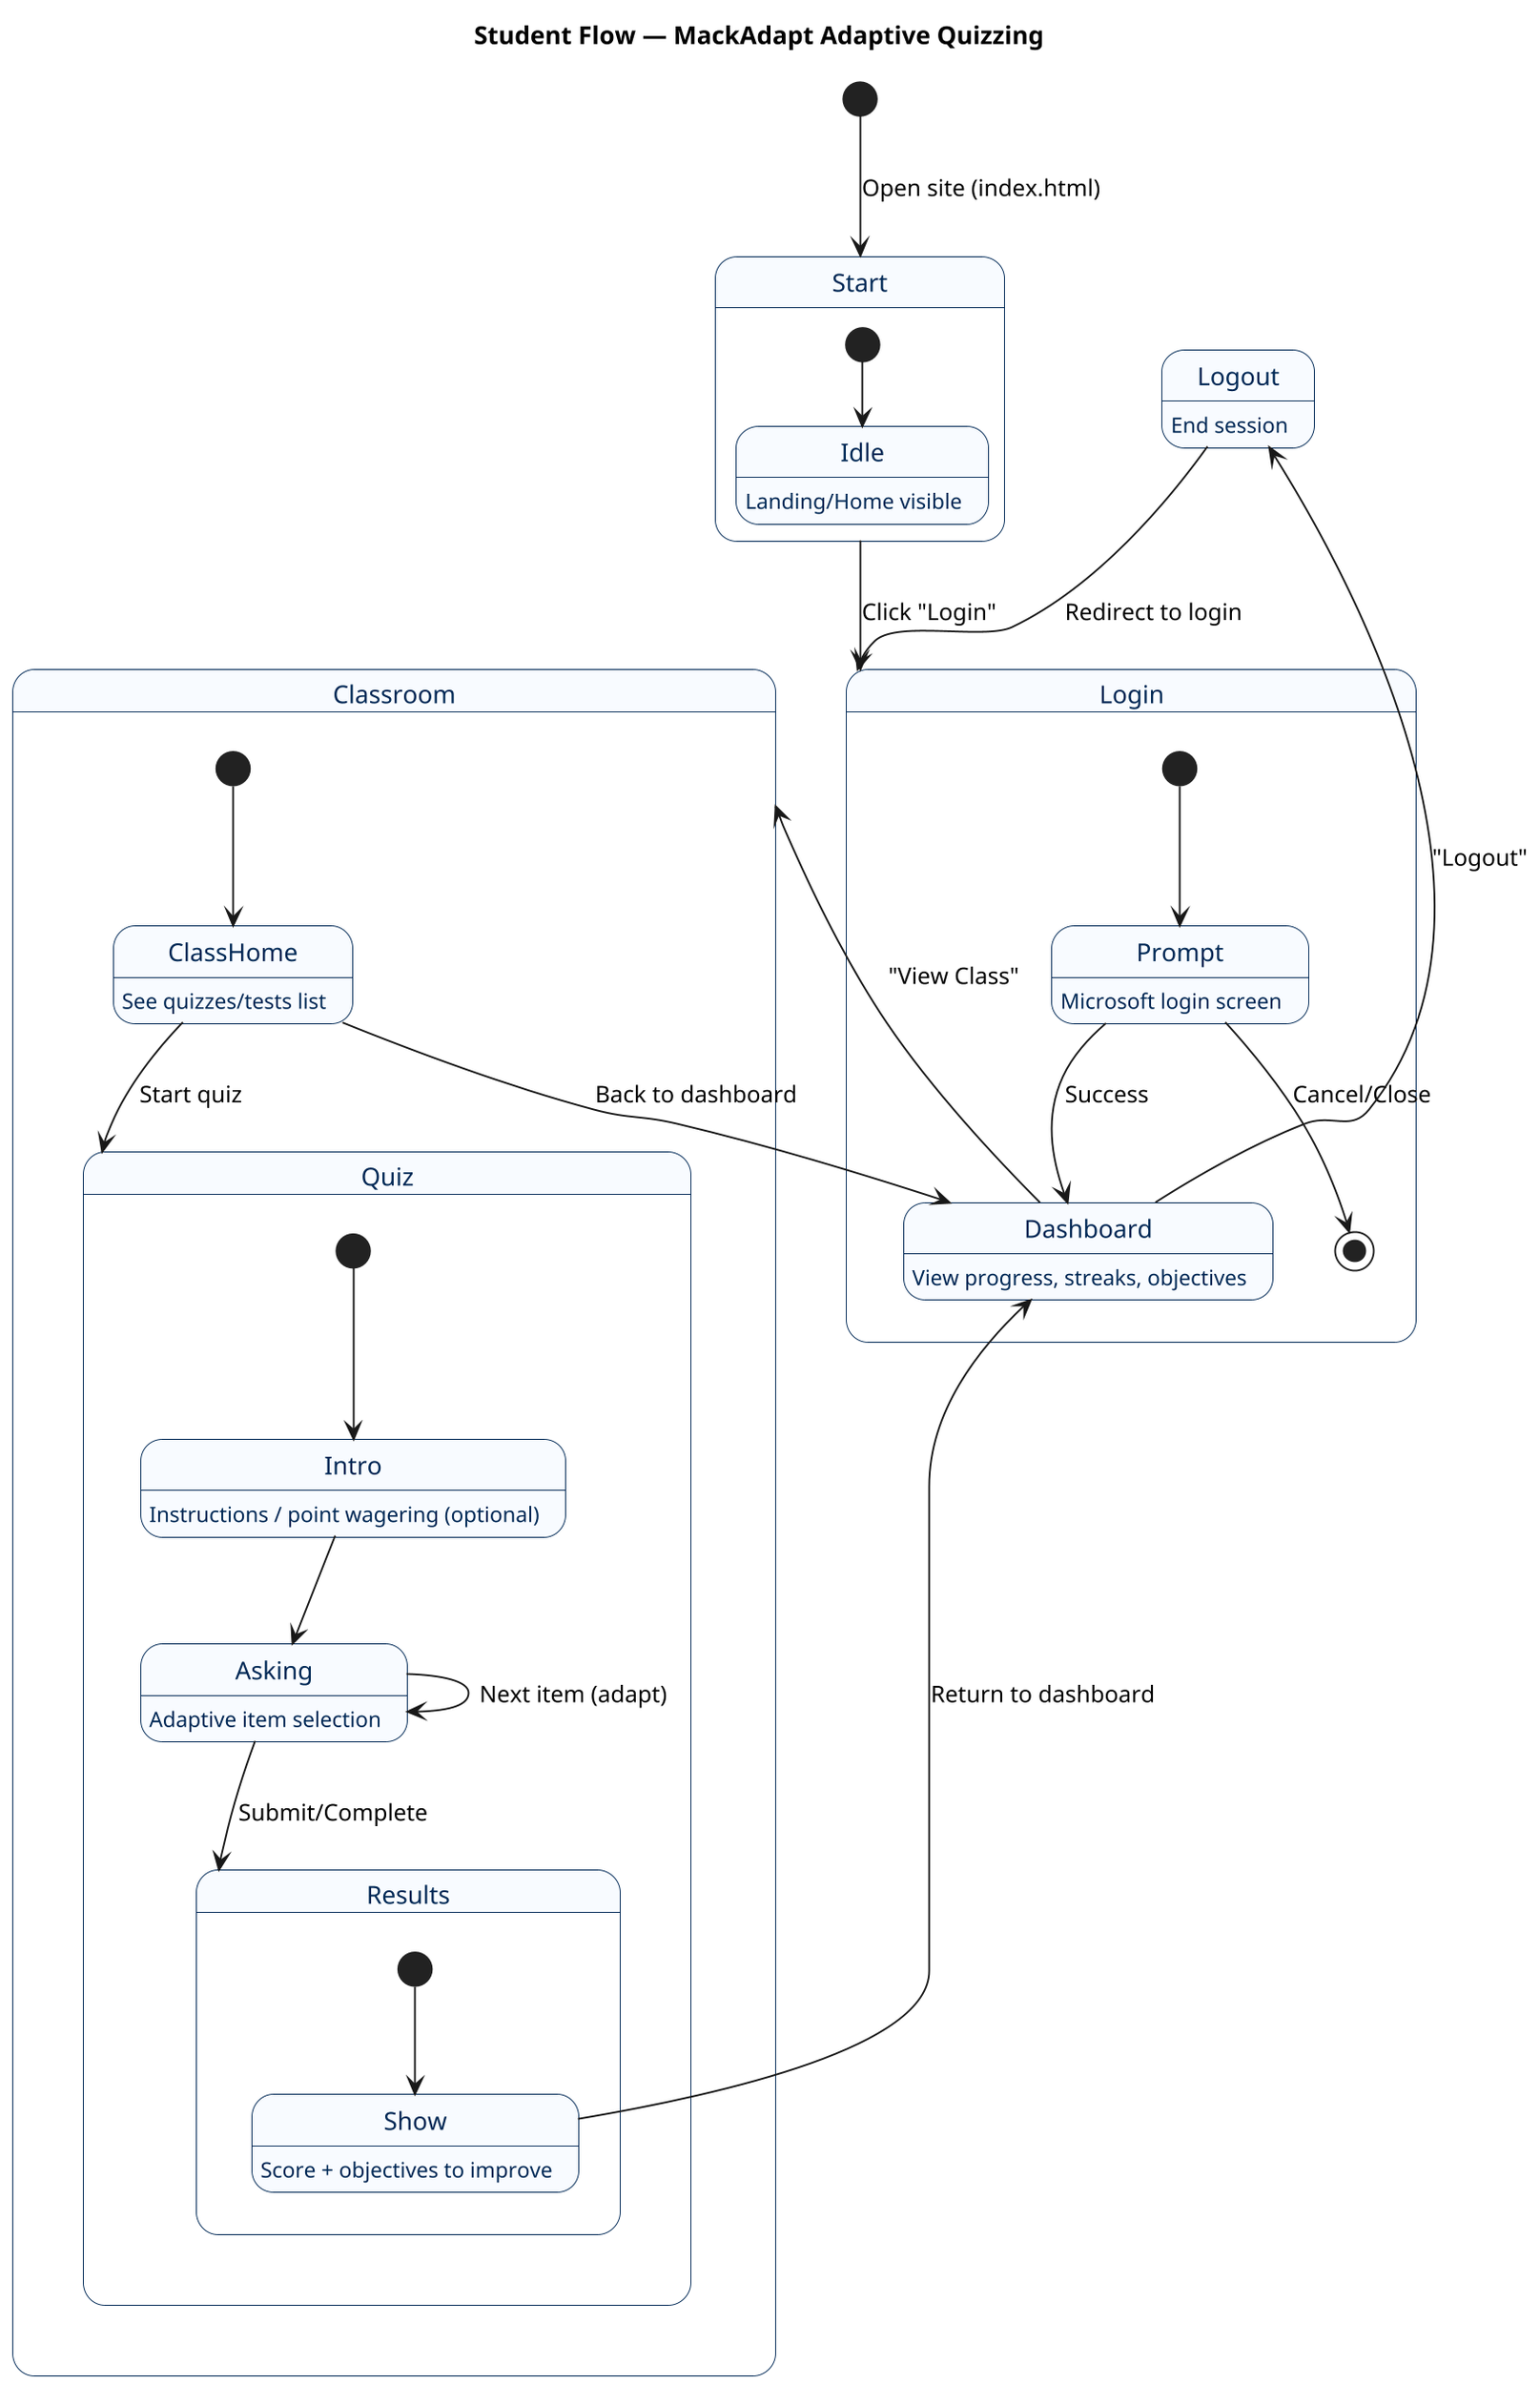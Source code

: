 

@startuml
' =============================================================
' MackAdapt – STUDENT FLOW State Machine (UML)
' Author: Gio
' Notes: End-to-end student navigation across the UI
' =============================================================

skinparam dpi 180
skinparam shadowing false
skinparam backgroundColor #ffffff
skinparam state {
  BackgroundColor #f8fbff
  BorderColor #002855
  FontColor #002855
}

title Student Flow — MackAdapt Adaptive Quizzing

[*] --> Start : Open site (index.html)

state Start {
  [*] --> Idle
  Idle : Landing/Home visible
}

Start --> Login : Click "Login"

state Login {
  [*] --> Prompt
  Prompt : Microsoft login screen
  Prompt --> Dashboard : Success
  Prompt --> [*] : Cancel/Close
}

Dashboard : View progress, streaks, objectives
Dashboard --> Classroom : "View Class"
Dashboard --> Logout : "Logout"

state Classroom {
  [*] --> ClassHome
  ClassHome : See quizzes/tests list
  ClassHome --> Quiz : Start quiz
  ClassHome --> Dashboard : Back to dashboard
}

state Quiz {
  [*] --> Intro
  Intro : Instructions / point wagering (optional)
  Intro --> Asking
  Asking : Adaptive item selection
  Asking --> Asking : Next item (adapt)
  Asking --> Results : Submit/Complete
}

state Results {
  [*] --> Show
  Show : Score + objectives to improve
  Show --> Dashboard : Return to dashboard
}

Logout : End session
Logout --> Login : Redirect to login

@enduml


@startuml
' =============================================================
' MackAdapt – INSTRUCTOR FLOW State Machine (UML)
' Author: Gio
' Notes: Instructor content & analytics lifecycle
' =============================================================

skinparam dpi 180
skinparam shadowing false
skinparam backgroundColor #ffffff
skinparam state {
  BackgroundColor #fffaf2
  BorderColor #7a4b00
  FontColor #2d1b00
}

title Instructor Flow — MackAdapt Adaptive Quizzing

[*] --> Login
Login --> InstrDashboard : Successful login

state InstrDashboard as "Instructor Dashboard" {
  [*] --> Overview
  Overview : Classes, recent activity
  Overview --> ItemBank : Manage questions
  Overview --> Objectives : Manage learning objectives
  Overview --> Analytics : View analytics
}

state ItemBank as "Item Bank" {
  [*] --> List
  List : Upload / Tag by difficulty & LO
  List --> Create : New item
  List --> Edit : Edit item
  Create --> List : Save
  Edit --> List : Save
}

state Objectives {
  [*] --> LO_List
  LO_List : Create/rename/archive objectives
  LO_List --> LO_Edit : Edit mappings
  LO_Edit --> LO_List : Save
}

state Analytics {
  [*] --> Summary
  Summary : Descriptive stats by quiz/class
  Summary --> Discrimination : Identify discriminating items
  Summary --> ByObjective : Performance by objective
  Summary --> Export : Export CSV (Canvas dummy assignment)
  Export --> Summary : Done
}

InstrDashboard --> Logout
Logout --> Login

@enduml


@startuml
' =============================================================
' MackAdapt – SYSTEM OVERVIEW STATES (UML)
' Author: Gio
' Notes: High-level system states incl. data & privacy
' =============================================================

skinparam dpi 180
skinparam shadowing false
skinparam backgroundColor #ffffff
skinparam state {
  BackgroundColor #f7fff9
  BorderColor #0f5d2f
  FontColor #0f5d2f
}

title System Overview — MackAdapt

[*] --> Uninitialized
Uninitialized --> Configured : Env ready (keys, clients, DB)
Configured --> Operational : Routes available (UI pages)
Operational --> Degraded : API temporarily unavailable
Operational --> Maintenance : Scheduled maintenance
Degraded --> Operational : Services restored
Maintenance --> Operational : Done

state DataLifecycle {
  [*] --> Collect
  Collect : Accept attempts, metadata (non-PII)
  Collect --> Analyze : Aggregate stats, item analysis
  Analyze --> Recommend : (Stretch) ML suggests revise/retain
  Recommend --> Archive : End of term archive (no identifiers)
  Archive --> [*]
}

Operational --> DataLifecycle : When users interact

@enduml


@startuml
' =============================================================
' MackAdapt – QUIZ ENGINE SUBSTATE (UML)
' Author: Gio
' Notes: Adaptive selection inside a single quiz session
' =============================================================

skinparam dpi 180
skinparam shadowing false
skinparam backgroundColor #ffffff
skinparam state {
  BackgroundColor #f2f7ff
  BorderColor #1a3a8a
  FontColor #1a3a8a
}

title Quiz Engine — Adaptive Session Submachine

[*] --> Initialize
Initialize : Load pool by class + objectives
Initialize --> SelectItem

state SelectItem {
  [*] --> Choose
  Choose : Pick item by difficulty & LO targets
  Choose --> Deliver
}

state Deliver {
  [*] --> Present
  Present : Render MCQ, timer (optional)
  Present --> Score : Submit answer
}

state Score {
  [*] --> Evaluate
  Evaluate : Correct? update mastery/ability
  Evaluate --> Adapt
}

state Adapt {
  [*] --> Decide
  Decide : Adjust difficulty; update LO counters
  Decide --> SelectItem : Next item
  Decide --> Complete : Stop condition (items/time)
}

Complete : Emit attempt summary
Complete --> [*]

@enduml